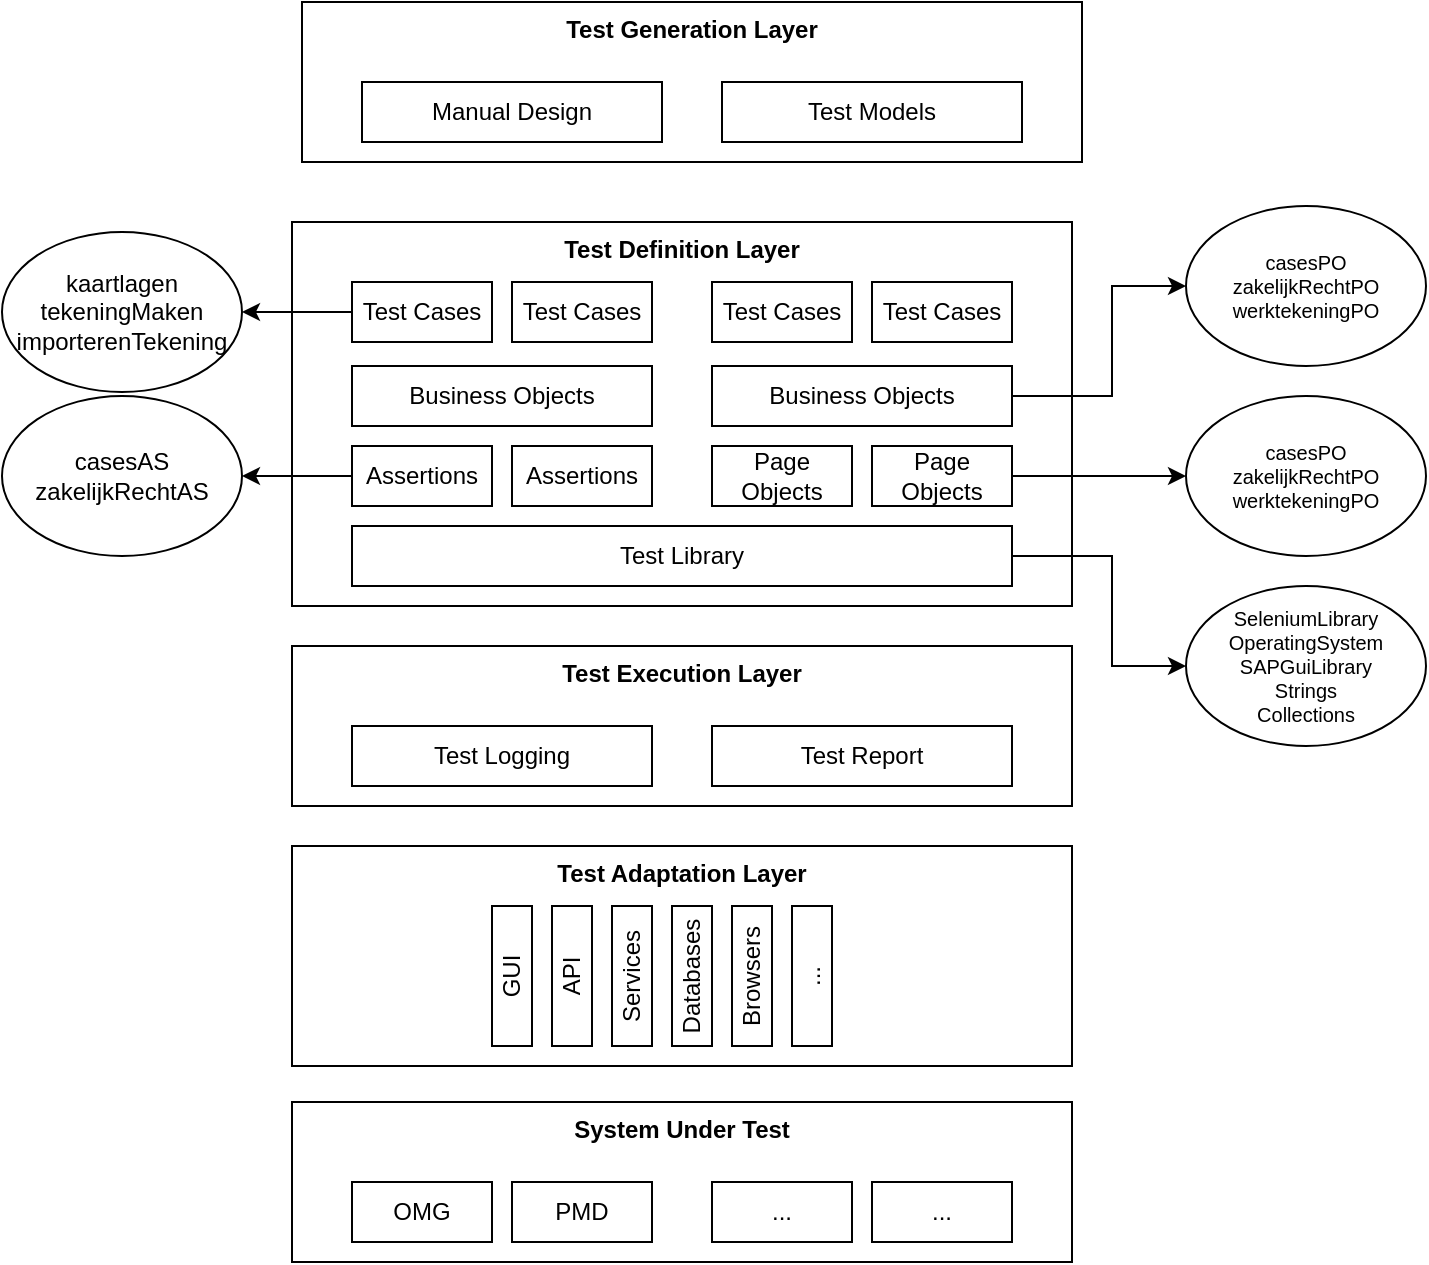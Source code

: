 <mxfile version="14.2.2" type="github">
  <diagram id="8tTxIPcfSnXsYFQpMSlw" name="Page-1">
    <mxGraphModel dx="1414" dy="627" grid="1" gridSize="10" guides="1" tooltips="1" connect="1" arrows="1" fold="1" page="1" pageScale="1" pageWidth="827" pageHeight="1169" math="0" shadow="0">
      <root>
        <mxCell id="0" />
        <mxCell id="1" parent="0" />
        <mxCell id="btfBfF9F1ifOi7UGxPF6-2" value="Test Adaptation Layer" style="rounded=0;whiteSpace=wrap;html=1;horizontal=1;verticalAlign=top;fontStyle=1" vertex="1" parent="1">
          <mxGeometry x="-640" y="662" width="390" height="110" as="geometry" />
        </mxCell>
        <mxCell id="btfBfF9F1ifOi7UGxPF6-3" value="GUI" style="rounded=0;whiteSpace=wrap;html=1;horizontal=0;" vertex="1" parent="1">
          <mxGeometry x="-540" y="692" width="20" height="70" as="geometry" />
        </mxCell>
        <mxCell id="btfBfF9F1ifOi7UGxPF6-4" value="API" style="rounded=0;whiteSpace=wrap;html=1;horizontal=0;" vertex="1" parent="1">
          <mxGeometry x="-510" y="692" width="20" height="70" as="geometry" />
        </mxCell>
        <mxCell id="btfBfF9F1ifOi7UGxPF6-5" value="Services" style="rounded=0;whiteSpace=wrap;html=1;horizontal=0;" vertex="1" parent="1">
          <mxGeometry x="-480" y="692" width="20" height="70" as="geometry" />
        </mxCell>
        <mxCell id="btfBfF9F1ifOi7UGxPF6-6" value="Databases" style="rounded=0;whiteSpace=wrap;html=1;horizontal=0;" vertex="1" parent="1">
          <mxGeometry x="-450" y="692" width="20" height="70" as="geometry" />
        </mxCell>
        <mxCell id="btfBfF9F1ifOi7UGxPF6-7" value="Test Execution Layer" style="rounded=0;whiteSpace=wrap;html=1;verticalAlign=top;fontStyle=1" vertex="1" parent="1">
          <mxGeometry x="-640" y="562" width="390" height="80" as="geometry" />
        </mxCell>
        <mxCell id="btfBfF9F1ifOi7UGxPF6-8" value="Test Logging" style="rounded=0;whiteSpace=wrap;html=1;" vertex="1" parent="1">
          <mxGeometry x="-610" y="602" width="150" height="30" as="geometry" />
        </mxCell>
        <mxCell id="btfBfF9F1ifOi7UGxPF6-9" value="Test Report" style="rounded=0;whiteSpace=wrap;html=1;" vertex="1" parent="1">
          <mxGeometry x="-430" y="602" width="150" height="30" as="geometry" />
        </mxCell>
        <mxCell id="btfBfF9F1ifOi7UGxPF6-10" value="Browsers" style="rounded=0;whiteSpace=wrap;html=1;horizontal=0;" vertex="1" parent="1">
          <mxGeometry x="-420" y="692" width="20" height="70" as="geometry" />
        </mxCell>
        <mxCell id="btfBfF9F1ifOi7UGxPF6-12" value="..." style="rounded=0;whiteSpace=wrap;html=1;horizontal=0;" vertex="1" parent="1">
          <mxGeometry x="-390" y="692" width="20" height="70" as="geometry" />
        </mxCell>
        <mxCell id="btfBfF9F1ifOi7UGxPF6-13" value="Test Definition Layer" style="rounded=0;whiteSpace=wrap;html=1;verticalAlign=top;fontStyle=1" vertex="1" parent="1">
          <mxGeometry x="-640" y="350" width="390" height="192" as="geometry" />
        </mxCell>
        <mxCell id="btfBfF9F1ifOi7UGxPF6-38" value="" style="edgeStyle=orthogonalEdgeStyle;rounded=0;orthogonalLoop=1;jettySize=auto;html=1;fontSize=10;" edge="1" parent="1" source="btfBfF9F1ifOi7UGxPF6-14" target="btfBfF9F1ifOi7UGxPF6-23">
          <mxGeometry relative="1" as="geometry">
            <Array as="points">
              <mxPoint x="-230" y="437" />
              <mxPoint x="-230" y="382" />
            </Array>
          </mxGeometry>
        </mxCell>
        <mxCell id="btfBfF9F1ifOi7UGxPF6-14" value="Business Objects" style="rounded=0;whiteSpace=wrap;html=1;" vertex="1" parent="1">
          <mxGeometry x="-430" y="422" width="150" height="30" as="geometry" />
        </mxCell>
        <mxCell id="btfBfF9F1ifOi7UGxPF6-17" value="" style="edgeStyle=orthogonalEdgeStyle;rounded=0;orthogonalLoop=1;jettySize=auto;html=1;" edge="1" parent="1" source="btfBfF9F1ifOi7UGxPF6-15" target="btfBfF9F1ifOi7UGxPF6-16">
          <mxGeometry relative="1" as="geometry">
            <Array as="points">
              <mxPoint x="-230" y="517" />
              <mxPoint x="-230" y="572" />
            </Array>
          </mxGeometry>
        </mxCell>
        <mxCell id="btfBfF9F1ifOi7UGxPF6-15" value="Test Library" style="rounded=0;whiteSpace=wrap;html=1;" vertex="1" parent="1">
          <mxGeometry x="-610" y="502" width="330" height="30" as="geometry" />
        </mxCell>
        <mxCell id="btfBfF9F1ifOi7UGxPF6-16" value="SeleniumLibrary&lt;br style=&quot;font-size: 10px;&quot;&gt;OperatingSystem&lt;br style=&quot;font-size: 10px;&quot;&gt;SAPGuiLibrary&lt;br style=&quot;font-size: 10px;&quot;&gt;Strings&lt;br style=&quot;font-size: 10px;&quot;&gt;Collections" style="ellipse;whiteSpace=wrap;html=1;rounded=0;fontSize=10;" vertex="1" parent="1">
          <mxGeometry x="-193" y="532" width="120" height="80" as="geometry" />
        </mxCell>
        <mxCell id="btfBfF9F1ifOi7UGxPF6-22" value="" style="edgeStyle=orthogonalEdgeStyle;rounded=0;orthogonalLoop=1;jettySize=auto;html=1;fontSize=10;" edge="1" parent="1" source="btfBfF9F1ifOi7UGxPF6-18" target="btfBfF9F1ifOi7UGxPF6-20">
          <mxGeometry relative="1" as="geometry" />
        </mxCell>
        <mxCell id="btfBfF9F1ifOi7UGxPF6-18" value="Page Objects" style="rounded=0;whiteSpace=wrap;html=1;" vertex="1" parent="1">
          <mxGeometry x="-350" y="462" width="70" height="30" as="geometry" />
        </mxCell>
        <mxCell id="btfBfF9F1ifOi7UGxPF6-20" value="casesPO&lt;br&gt;zakelijkRechtPO&lt;br&gt;werktekeningPO" style="ellipse;whiteSpace=wrap;html=1;rounded=0;fontSize=10;" vertex="1" parent="1">
          <mxGeometry x="-193" y="437" width="120" height="80" as="geometry" />
        </mxCell>
        <mxCell id="btfBfF9F1ifOi7UGxPF6-23" value="casesPO&lt;br&gt;zakelijkRechtPO&lt;br&gt;werktekeningPO" style="ellipse;whiteSpace=wrap;html=1;rounded=0;fontSize=10;" vertex="1" parent="1">
          <mxGeometry x="-193" y="342" width="120" height="80" as="geometry" />
        </mxCell>
        <mxCell id="btfBfF9F1ifOi7UGxPF6-27" value="" style="edgeStyle=orthogonalEdgeStyle;rounded=0;orthogonalLoop=1;jettySize=auto;html=1;fontSize=10;" edge="1" parent="1" source="btfBfF9F1ifOi7UGxPF6-25" target="btfBfF9F1ifOi7UGxPF6-26">
          <mxGeometry relative="1" as="geometry" />
        </mxCell>
        <mxCell id="btfBfF9F1ifOi7UGxPF6-25" value="Assertions" style="rounded=0;whiteSpace=wrap;html=1;" vertex="1" parent="1">
          <mxGeometry x="-610" y="462" width="70" height="30" as="geometry" />
        </mxCell>
        <mxCell id="btfBfF9F1ifOi7UGxPF6-26" value="casesAS&lt;br&gt;zakelijkRechtAS" style="ellipse;whiteSpace=wrap;html=1;rounded=0;" vertex="1" parent="1">
          <mxGeometry x="-785" y="437" width="120" height="80" as="geometry" />
        </mxCell>
        <mxCell id="btfBfF9F1ifOi7UGxPF6-31" value="" style="edgeStyle=orthogonalEdgeStyle;rounded=0;orthogonalLoop=1;jettySize=auto;html=1;fontSize=10;" edge="1" parent="1" source="btfBfF9F1ifOi7UGxPF6-28" target="btfBfF9F1ifOi7UGxPF6-30">
          <mxGeometry relative="1" as="geometry" />
        </mxCell>
        <mxCell id="btfBfF9F1ifOi7UGxPF6-28" value="Test Cases" style="rounded=0;whiteSpace=wrap;html=1;" vertex="1" parent="1">
          <mxGeometry x="-610" y="380" width="70" height="30" as="geometry" />
        </mxCell>
        <mxCell id="btfBfF9F1ifOi7UGxPF6-30" value="kaartlagen&lt;br&gt;tekeningMaken&lt;br&gt;importerenTekening" style="ellipse;whiteSpace=wrap;html=1;rounded=0;" vertex="1" parent="1">
          <mxGeometry x="-785" y="355" width="120" height="80" as="geometry" />
        </mxCell>
        <mxCell id="btfBfF9F1ifOi7UGxPF6-32" value="Test Cases" style="rounded=0;whiteSpace=wrap;html=1;" vertex="1" parent="1">
          <mxGeometry x="-530" y="380" width="70" height="30" as="geometry" />
        </mxCell>
        <mxCell id="btfBfF9F1ifOi7UGxPF6-35" value="Business Objects" style="rounded=0;whiteSpace=wrap;html=1;" vertex="1" parent="1">
          <mxGeometry x="-610" y="422" width="150" height="30" as="geometry" />
        </mxCell>
        <mxCell id="btfBfF9F1ifOi7UGxPF6-36" value="Page Objects" style="rounded=0;whiteSpace=wrap;html=1;" vertex="1" parent="1">
          <mxGeometry x="-430" y="462" width="70" height="30" as="geometry" />
        </mxCell>
        <mxCell id="btfBfF9F1ifOi7UGxPF6-39" value="Assertions" style="rounded=0;whiteSpace=wrap;html=1;" vertex="1" parent="1">
          <mxGeometry x="-530" y="462" width="70" height="30" as="geometry" />
        </mxCell>
        <mxCell id="btfBfF9F1ifOi7UGxPF6-40" value="Test Cases" style="rounded=0;whiteSpace=wrap;html=1;" vertex="1" parent="1">
          <mxGeometry x="-430" y="380" width="70" height="30" as="geometry" />
        </mxCell>
        <mxCell id="btfBfF9F1ifOi7UGxPF6-41" value="Test Cases" style="rounded=0;whiteSpace=wrap;html=1;" vertex="1" parent="1">
          <mxGeometry x="-350" y="380" width="70" height="30" as="geometry" />
        </mxCell>
        <mxCell id="btfBfF9F1ifOi7UGxPF6-42" value="Test Generation Layer" style="rounded=0;whiteSpace=wrap;html=1;verticalAlign=top;fontStyle=1" vertex="1" parent="1">
          <mxGeometry x="-635" y="240" width="390" height="80" as="geometry" />
        </mxCell>
        <mxCell id="btfBfF9F1ifOi7UGxPF6-43" value="Manual Design" style="rounded=0;whiteSpace=wrap;html=1;" vertex="1" parent="1">
          <mxGeometry x="-605" y="280" width="150" height="30" as="geometry" />
        </mxCell>
        <mxCell id="btfBfF9F1ifOi7UGxPF6-44" value="Test Models" style="rounded=0;whiteSpace=wrap;html=1;" vertex="1" parent="1">
          <mxGeometry x="-425" y="280" width="150" height="30" as="geometry" />
        </mxCell>
        <mxCell id="btfBfF9F1ifOi7UGxPF6-47" value="System Under Test" style="rounded=0;whiteSpace=wrap;html=1;verticalAlign=top;fontStyle=1" vertex="1" parent="1">
          <mxGeometry x="-640" y="790" width="390" height="80" as="geometry" />
        </mxCell>
        <mxCell id="btfBfF9F1ifOi7UGxPF6-51" value="..." style="rounded=0;whiteSpace=wrap;html=1;" vertex="1" parent="1">
          <mxGeometry x="-350" y="830" width="70" height="30" as="geometry" />
        </mxCell>
        <mxCell id="btfBfF9F1ifOi7UGxPF6-52" value="OMG" style="rounded=0;whiteSpace=wrap;html=1;" vertex="1" parent="1">
          <mxGeometry x="-610" y="830" width="70" height="30" as="geometry" />
        </mxCell>
        <mxCell id="btfBfF9F1ifOi7UGxPF6-53" value="..." style="rounded=0;whiteSpace=wrap;html=1;" vertex="1" parent="1">
          <mxGeometry x="-430" y="830" width="70" height="30" as="geometry" />
        </mxCell>
        <mxCell id="btfBfF9F1ifOi7UGxPF6-54" value="PMD" style="rounded=0;whiteSpace=wrap;html=1;" vertex="1" parent="1">
          <mxGeometry x="-530" y="830" width="70" height="30" as="geometry" />
        </mxCell>
      </root>
    </mxGraphModel>
  </diagram>
</mxfile>
